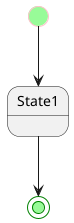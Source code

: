 {
  "sha1": "i3ywfrij2nwhga51sfu8rhd4hljng89",
  "insertion": {
    "when": "2024-06-03T18:59:30.296Z",
    "url": "https://github.com/plantuml/plantuml/issues/1394",
    "user": "plantuml@gmail.com"
  }
}
@startuml

<style>
	start {
	    BackgroundColor #palegreen
	    LineColor #pink
	    LineThickness 2.5
	}
	end {
	    BackgroundColor #palegreen
	    LineColor #green
	    LineThickness 2.5
	}
</style>

[*] --> State1
State1 --> [*]
@enduml
